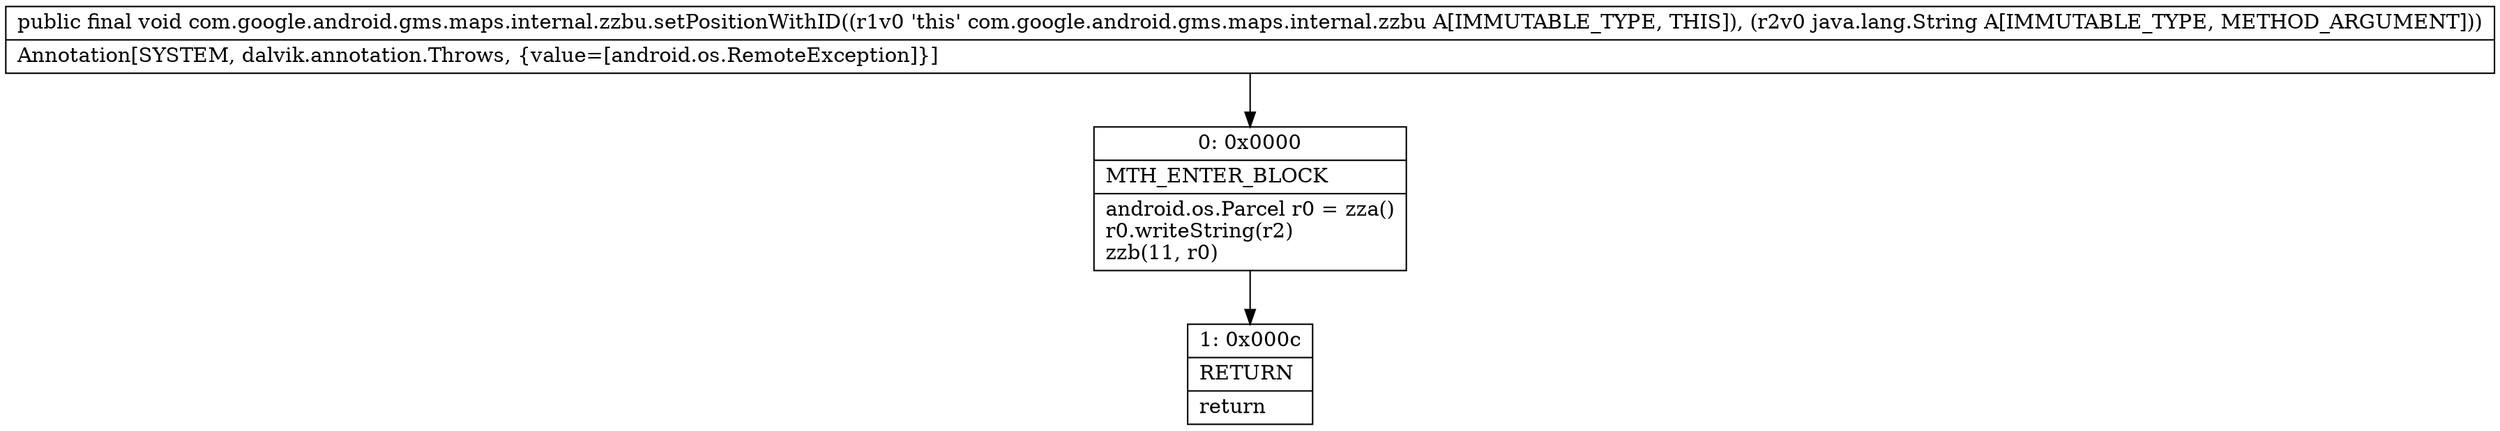 digraph "CFG forcom.google.android.gms.maps.internal.zzbu.setPositionWithID(Ljava\/lang\/String;)V" {
Node_0 [shape=record,label="{0\:\ 0x0000|MTH_ENTER_BLOCK\l|android.os.Parcel r0 = zza()\lr0.writeString(r2)\lzzb(11, r0)\l}"];
Node_1 [shape=record,label="{1\:\ 0x000c|RETURN\l|return\l}"];
MethodNode[shape=record,label="{public final void com.google.android.gms.maps.internal.zzbu.setPositionWithID((r1v0 'this' com.google.android.gms.maps.internal.zzbu A[IMMUTABLE_TYPE, THIS]), (r2v0 java.lang.String A[IMMUTABLE_TYPE, METHOD_ARGUMENT]))  | Annotation[SYSTEM, dalvik.annotation.Throws, \{value=[android.os.RemoteException]\}]\l}"];
MethodNode -> Node_0;
Node_0 -> Node_1;
}

